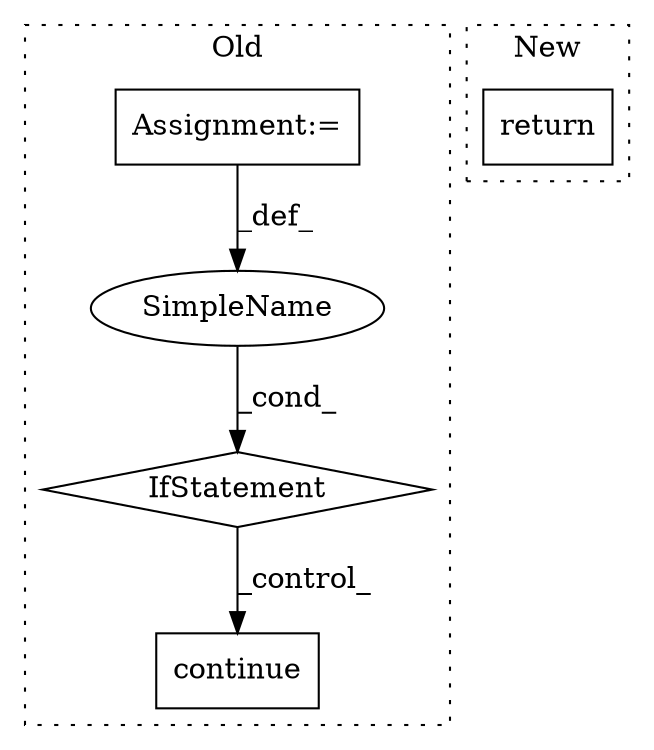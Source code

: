 digraph G {
subgraph cluster0 {
1 [label="continue" a="18" s="1873" l="9" shape="box"];
3 [label="Assignment:=" a="7" s="1783" l="1" shape="box"];
4 [label="IfStatement" a="25" s="1841,1859" l="4,2" shape="diamond"];
5 [label="SimpleName" a="42" s="" l="" shape="ellipse"];
label = "Old";
style="dotted";
}
subgraph cluster1 {
2 [label="return" a="41" s="1640" l="7" shape="box"];
label = "New";
style="dotted";
}
3 -> 5 [label="_def_"];
4 -> 1 [label="_control_"];
5 -> 4 [label="_cond_"];
}